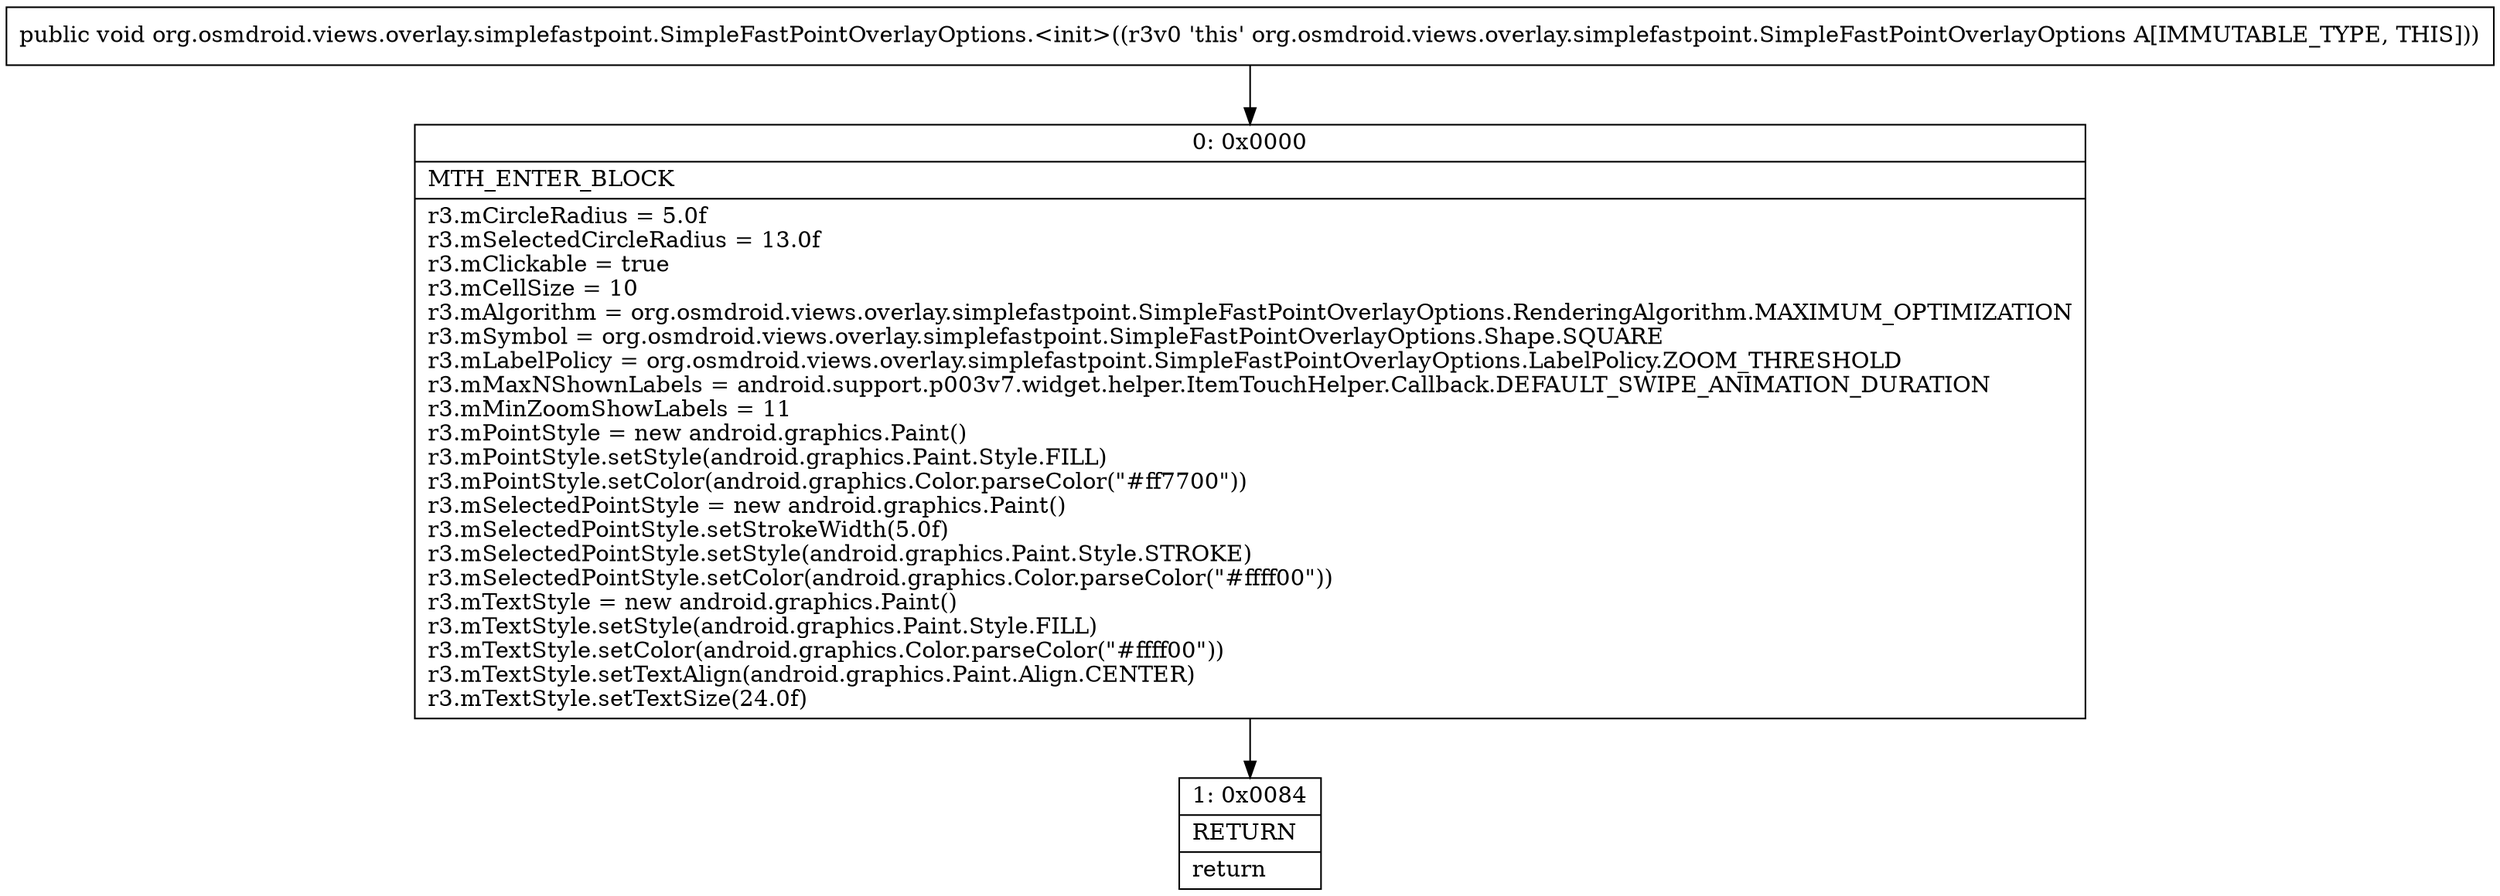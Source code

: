 digraph "CFG fororg.osmdroid.views.overlay.simplefastpoint.SimpleFastPointOverlayOptions.\<init\>()V" {
Node_0 [shape=record,label="{0\:\ 0x0000|MTH_ENTER_BLOCK\l|r3.mCircleRadius = 5.0f\lr3.mSelectedCircleRadius = 13.0f\lr3.mClickable = true\lr3.mCellSize = 10\lr3.mAlgorithm = org.osmdroid.views.overlay.simplefastpoint.SimpleFastPointOverlayOptions.RenderingAlgorithm.MAXIMUM_OPTIMIZATION\lr3.mSymbol = org.osmdroid.views.overlay.simplefastpoint.SimpleFastPointOverlayOptions.Shape.SQUARE\lr3.mLabelPolicy = org.osmdroid.views.overlay.simplefastpoint.SimpleFastPointOverlayOptions.LabelPolicy.ZOOM_THRESHOLD\lr3.mMaxNShownLabels = android.support.p003v7.widget.helper.ItemTouchHelper.Callback.DEFAULT_SWIPE_ANIMATION_DURATION\lr3.mMinZoomShowLabels = 11\lr3.mPointStyle = new android.graphics.Paint()\lr3.mPointStyle.setStyle(android.graphics.Paint.Style.FILL)\lr3.mPointStyle.setColor(android.graphics.Color.parseColor(\"#ff7700\"))\lr3.mSelectedPointStyle = new android.graphics.Paint()\lr3.mSelectedPointStyle.setStrokeWidth(5.0f)\lr3.mSelectedPointStyle.setStyle(android.graphics.Paint.Style.STROKE)\lr3.mSelectedPointStyle.setColor(android.graphics.Color.parseColor(\"#ffff00\"))\lr3.mTextStyle = new android.graphics.Paint()\lr3.mTextStyle.setStyle(android.graphics.Paint.Style.FILL)\lr3.mTextStyle.setColor(android.graphics.Color.parseColor(\"#ffff00\"))\lr3.mTextStyle.setTextAlign(android.graphics.Paint.Align.CENTER)\lr3.mTextStyle.setTextSize(24.0f)\l}"];
Node_1 [shape=record,label="{1\:\ 0x0084|RETURN\l|return\l}"];
MethodNode[shape=record,label="{public void org.osmdroid.views.overlay.simplefastpoint.SimpleFastPointOverlayOptions.\<init\>((r3v0 'this' org.osmdroid.views.overlay.simplefastpoint.SimpleFastPointOverlayOptions A[IMMUTABLE_TYPE, THIS])) }"];
MethodNode -> Node_0;
Node_0 -> Node_1;
}

